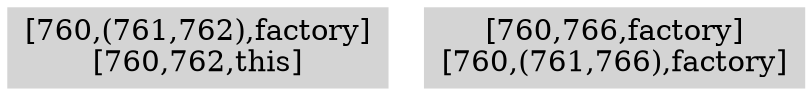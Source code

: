 digraph { 
355 [shape=box,style=filled,color=".0 .0 .83",label="[760,(761,762),factory]\n[760,762,this]"];
356 [shape=box,style=filled,color=".0 .0 .83",label="[760,766,factory]\n[760,(761,766),factory]"];
}